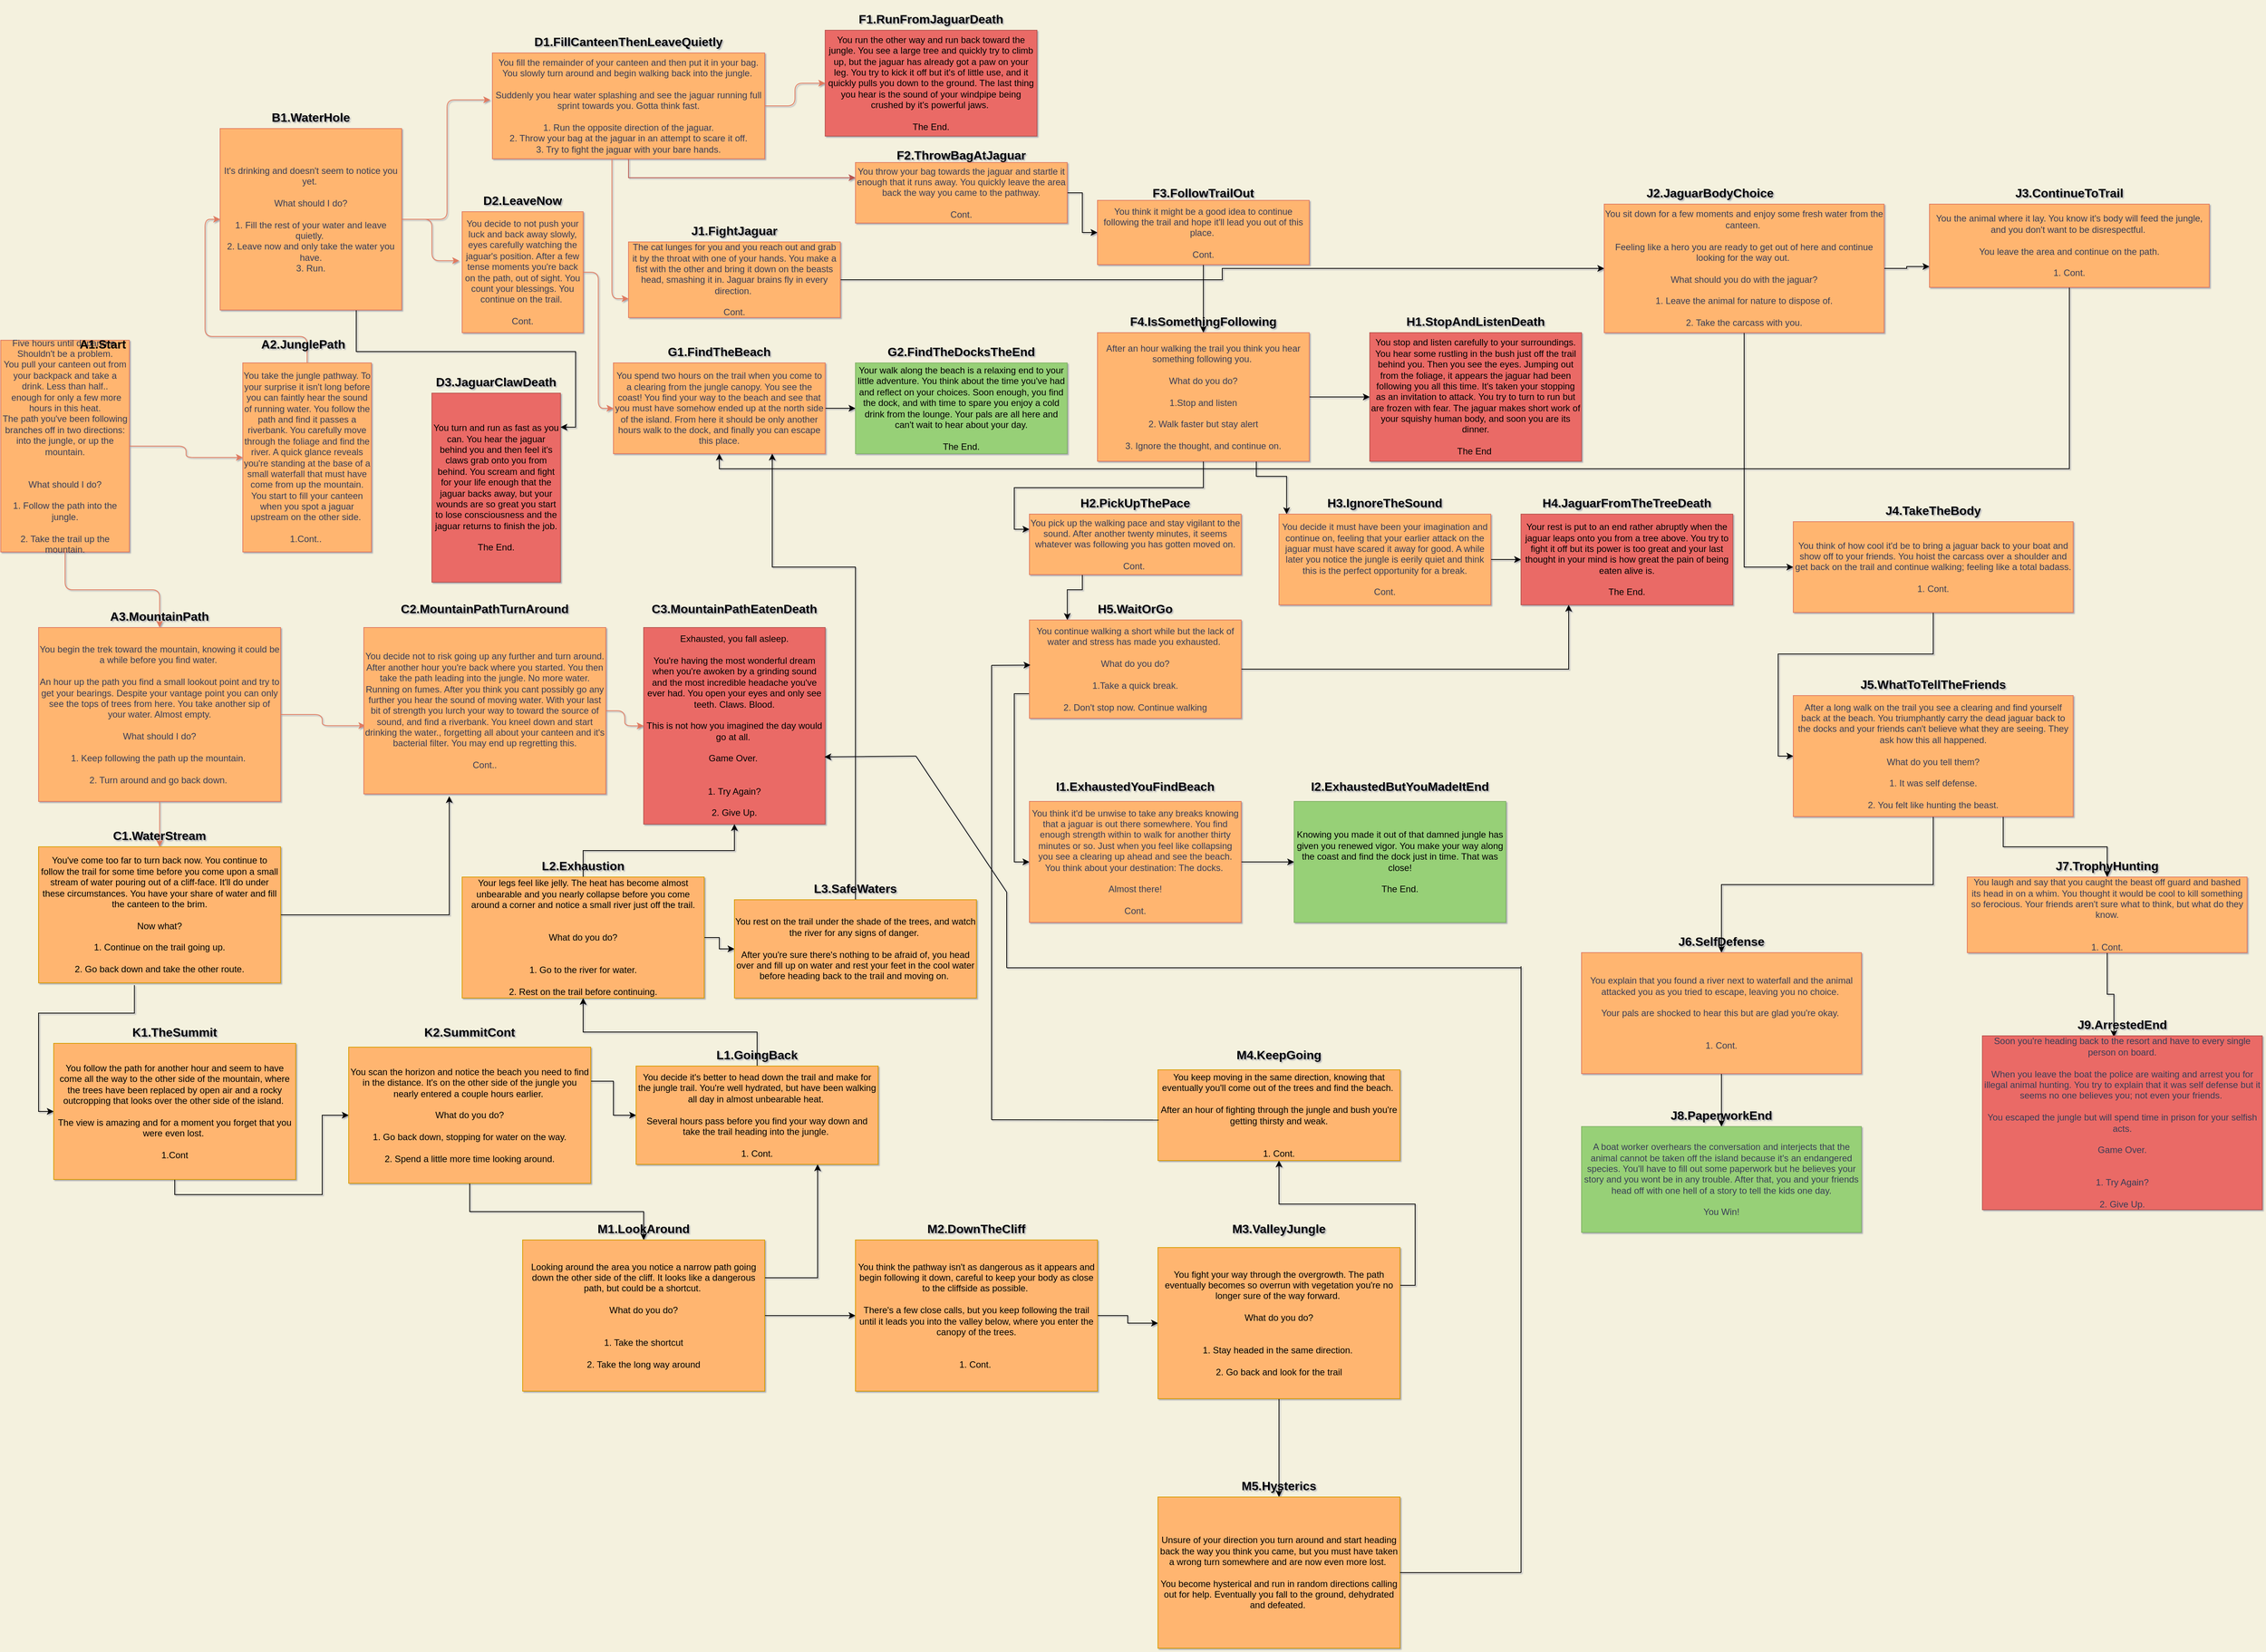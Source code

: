 <mxfile version="14.3.2" type="device"><diagram id="tm8vGsa0D6VirGOynhlP" name="Page-1"><mxGraphModel dx="3875" dy="3334" grid="1" gridSize="10" guides="1" tooltips="1" connect="1" arrows="1" fold="1" page="1" pageScale="1" pageWidth="1920" pageHeight="1200" background="#F4F1DE" math="0" shadow="1"><root><mxCell id="0"/><mxCell id="1" parent="0"/><mxCell id="GaiXpgA30cqzfm9YB74A-4" style="edgeStyle=orthogonalEdgeStyle;curved=0;rounded=1;sketch=0;orthogonalLoop=1;jettySize=auto;html=1;exitX=1;exitY=0.5;exitDx=0;exitDy=0;entryX=0;entryY=0.5;entryDx=0;entryDy=0;strokeColor=#E07A5F;fillColor=#F2CC8F;fontColor=#393C56;" parent="1" source="GaiXpgA30cqzfm9YB74A-1" target="GaiXpgA30cqzfm9YB74A-3" edge="1"><mxGeometry relative="1" as="geometry"/></mxCell><mxCell id="GaiXpgA30cqzfm9YB74A-6" style="edgeStyle=orthogonalEdgeStyle;curved=0;rounded=1;sketch=0;orthogonalLoop=1;jettySize=auto;html=1;exitX=0.5;exitY=1;exitDx=0;exitDy=0;entryX=0.5;entryY=0;entryDx=0;entryDy=0;strokeColor=#E07A5F;fillColor=#F2CC8F;fontColor=#393C56;" parent="1" source="GaiXpgA30cqzfm9YB74A-1" target="GaiXpgA30cqzfm9YB74A-5" edge="1"><mxGeometry relative="1" as="geometry"/></mxCell><mxCell id="GaiXpgA30cqzfm9YB74A-1" value="&lt;div&gt;Five hours until departure. Shouldn't be a problem.&lt;/div&gt;&lt;div&gt;You pull your canteen out from your backpack and take a drink. Less than half..&lt;/div&gt;&lt;div&gt;&amp;nbsp;enough for only a few more hours in this heat.&lt;/div&gt;&lt;div&gt;The path you've been following branches off in two directions: into the jungle, or up the mountain.&lt;/div&gt;&lt;div&gt;&lt;br&gt;&lt;/div&gt;&lt;div&gt;&lt;br&gt;&lt;/div&gt;&lt;div&gt;What should I do?&lt;/div&gt;&lt;div&gt;&lt;br&gt;&lt;/div&gt;&lt;div&gt;1. Follow the path into the jungle.&lt;/div&gt;&lt;div&gt;&lt;br&gt;&lt;/div&gt;&lt;div&gt;2. Take the trail up the mountain.&lt;/div&gt;" style="rounded=0;whiteSpace=wrap;html=1;strokeColor=#E07A5F;fontColor=#393C56;fillColor=#FFB570;" parent="1" vertex="1"><mxGeometry x="-10" y="-1190" width="170" height="280" as="geometry"/></mxCell><mxCell id="GaiXpgA30cqzfm9YB74A-8" style="edgeStyle=orthogonalEdgeStyle;curved=0;rounded=1;sketch=0;orthogonalLoop=1;jettySize=auto;html=1;entryX=0;entryY=0.5;entryDx=0;entryDy=0;strokeColor=#E07A5F;fillColor=#F2CC8F;fontColor=#393C56;" parent="1" source="GaiXpgA30cqzfm9YB74A-3" target="GaiXpgA30cqzfm9YB74A-12" edge="1"><mxGeometry relative="1" as="geometry"><mxPoint x="518" y="-1095.02" as="targetPoint"/></mxGeometry></mxCell><mxCell id="GaiXpgA30cqzfm9YB74A-3" value="You take the jungle pathway. To your surprise it isn't long before you can faintly hear the sound of running water. You follow the path and find it passes a riverbank. You carefully move through the foliage and find the river. A quick glance reveals you're standing at the base of a small waterfall that must have come from up the mountain. You start to fill your canteen when you spot a jaguar upstream on the other side.&amp;nbsp;&lt;br&gt;&lt;br&gt;1.Cont..&amp;nbsp;" style="rounded=0;whiteSpace=wrap;html=1;sketch=0;strokeColor=#E07A5F;fontColor=#393C56;fillColor=#FFB570;" parent="1" vertex="1"><mxGeometry x="310" y="-1160" width="170" height="250" as="geometry"/></mxCell><mxCell id="GaiXpgA30cqzfm9YB74A-28" style="edgeStyle=orthogonalEdgeStyle;curved=0;rounded=1;sketch=0;orthogonalLoop=1;jettySize=auto;html=1;exitX=1;exitY=0.5;exitDx=0;exitDy=0;entryX=0.006;entryY=0.59;entryDx=0;entryDy=0;entryPerimeter=0;strokeColor=#E07A5F;fillColor=#F2CC8F;fontColor=#393C56;" parent="1" source="GaiXpgA30cqzfm9YB74A-5" target="GaiXpgA30cqzfm9YB74A-27" edge="1"><mxGeometry relative="1" as="geometry"/></mxCell><mxCell id="GaiXpgA30cqzfm9YB74A-31" style="edgeStyle=orthogonalEdgeStyle;curved=0;rounded=1;sketch=0;orthogonalLoop=1;jettySize=auto;html=1;exitX=0.5;exitY=1;exitDx=0;exitDy=0;entryX=0.5;entryY=0;entryDx=0;entryDy=0;strokeColor=#E07A5F;fillColor=#F2CC8F;fontColor=#393C56;" parent="1" source="GaiXpgA30cqzfm9YB74A-5" target="GaiXpgA30cqzfm9YB74A-13" edge="1"><mxGeometry relative="1" as="geometry"/></mxCell><mxCell id="GaiXpgA30cqzfm9YB74A-5" value="You begin the trek toward the mountain, knowing it could be a while before you find water.&amp;nbsp;&lt;br&gt;&lt;br&gt;An hour up the path you find a small lookout point and try to get your bearings. Despite your vantage point you can only see the tops of trees from here. You take another sip of your water. Almost empty.&lt;br&gt;&lt;br&gt;What should I do?&lt;br&gt;&lt;br&gt;1. Keep following the path up the mountain.&amp;nbsp;&lt;br&gt;&lt;br&gt;2. Turn around and go back down.&amp;nbsp;" style="rounded=0;whiteSpace=wrap;html=1;sketch=0;strokeColor=#E07A5F;fontColor=#393C56;fillColor=#FFB570;" parent="1" vertex="1"><mxGeometry x="40" y="-810" width="320" height="230" as="geometry"/></mxCell><mxCell id="GaiXpgA30cqzfm9YB74A-17" style="edgeStyle=orthogonalEdgeStyle;curved=0;rounded=1;sketch=0;orthogonalLoop=1;jettySize=auto;html=1;exitX=1;exitY=0.5;exitDx=0;exitDy=0;entryX=-0.008;entryY=0.443;entryDx=0;entryDy=0;entryPerimeter=0;strokeColor=#E07A5F;fillColor=#F2CC8F;fontColor=#393C56;" parent="1" source="GaiXpgA30cqzfm9YB74A-12" target="GaiXpgA30cqzfm9YB74A-16" edge="1"><mxGeometry relative="1" as="geometry"/></mxCell><mxCell id="GaiXpgA30cqzfm9YB74A-19" style="edgeStyle=orthogonalEdgeStyle;curved=0;rounded=1;sketch=0;orthogonalLoop=1;jettySize=auto;html=1;exitX=1;exitY=0.5;exitDx=0;exitDy=0;entryX=-0.025;entryY=0.405;entryDx=0;entryDy=0;entryPerimeter=0;strokeColor=#E07A5F;fillColor=#F2CC8F;fontColor=#393C56;" parent="1" source="GaiXpgA30cqzfm9YB74A-12" target="GaiXpgA30cqzfm9YB74A-18" edge="1"><mxGeometry relative="1" as="geometry"/></mxCell><mxCell id="zBEN7ymQINneWDFqhwuN-60" style="edgeStyle=orthogonalEdgeStyle;rounded=0;orthogonalLoop=1;jettySize=auto;html=1;exitX=0.75;exitY=1;exitDx=0;exitDy=0;entryX=1;entryY=0.18;entryDx=0;entryDy=0;entryPerimeter=0;" parent="1" source="GaiXpgA30cqzfm9YB74A-12" target="zBEN7ymQINneWDFqhwuN-58" edge="1"><mxGeometry relative="1" as="geometry"/></mxCell><mxCell id="GaiXpgA30cqzfm9YB74A-12" value="It's drinking and doesn't seem to notice you yet.&amp;nbsp;&lt;br&gt;&lt;br&gt;What should I do?&lt;br&gt;&lt;br&gt;1. Fill the rest of your water and leave quietly.&amp;nbsp;&lt;br&gt;2. Leave now and only take the water you have.&lt;br&gt;3. Run." style="whiteSpace=wrap;html=1;aspect=fixed;rounded=0;sketch=0;strokeColor=#E07A5F;fontColor=#393C56;fillColor=#FFB570;" parent="1" vertex="1"><mxGeometry x="280" y="-1470" width="240" height="240" as="geometry"/></mxCell><mxCell id="zBEN7ymQINneWDFqhwuN-94" style="edgeStyle=orthogonalEdgeStyle;rounded=0;orthogonalLoop=1;jettySize=auto;html=1;exitX=0.396;exitY=1.017;exitDx=0;exitDy=0;entryX=0;entryY=0.5;entryDx=0;entryDy=0;exitPerimeter=0;" parent="1" source="GaiXpgA30cqzfm9YB74A-13" target="zBEN7ymQINneWDFqhwuN-93" edge="1"><mxGeometry relative="1" as="geometry"/></mxCell><mxCell id="zBEN7ymQINneWDFqhwuN-139" style="edgeStyle=orthogonalEdgeStyle;rounded=0;orthogonalLoop=1;jettySize=auto;html=1;exitX=1;exitY=0.5;exitDx=0;exitDy=0;entryX=0.353;entryY=1.014;entryDx=0;entryDy=0;entryPerimeter=0;" parent="1" source="GaiXpgA30cqzfm9YB74A-13" target="GaiXpgA30cqzfm9YB74A-27" edge="1"><mxGeometry relative="1" as="geometry"/></mxCell><mxCell id="GaiXpgA30cqzfm9YB74A-13" value="&lt;div&gt;You've come too far to turn back now. You continue to follow the trail for some time before you come upon a small stream of water pouring out of a cliff-face. It'll do under these circumstances. You have your share of water and fill the canteen to the brim.&lt;/div&gt;&lt;div&gt;&lt;br&gt;&lt;/div&gt;&lt;div&gt;Now what?&lt;/div&gt;&lt;div&gt;&lt;br&gt;&lt;/div&gt;&lt;div&gt;1. Continue on the trail going up.&lt;/div&gt;&lt;div&gt;&lt;br&gt;&lt;/div&gt;&lt;div&gt;2. Go back down and take the other route.&lt;/div&gt;" style="rounded=0;whiteSpace=wrap;html=1;sketch=0;strokeColor=#d79b00;fillColor=#FFB570;" parent="1" vertex="1"><mxGeometry x="40" y="-520" width="320" height="180" as="geometry"/></mxCell><mxCell id="GaiXpgA30cqzfm9YB74A-25" style="edgeStyle=orthogonalEdgeStyle;curved=0;rounded=1;sketch=0;orthogonalLoop=1;jettySize=auto;html=1;exitX=1;exitY=0.5;exitDx=0;exitDy=0;strokeColor=#E07A5F;fillColor=#F2CC8F;fontColor=#393C56;" parent="1" source="GaiXpgA30cqzfm9YB74A-16" target="GaiXpgA30cqzfm9YB74A-24" edge="1"><mxGeometry relative="1" as="geometry"><Array as="points"><mxPoint x="1040" y="-1500"/><mxPoint x="1040" y="-1530"/></Array></mxGeometry></mxCell><mxCell id="GaiXpgA30cqzfm9YB74A-26" style="edgeStyle=orthogonalEdgeStyle;curved=0;rounded=1;sketch=0;orthogonalLoop=1;jettySize=auto;html=1;exitX=0.439;exitY=1;exitDx=0;exitDy=0;entryX=0;entryY=0.75;entryDx=0;entryDy=0;strokeColor=#E07A5F;fillColor=#F2CC8F;fontColor=#393C56;exitPerimeter=0;" parent="1" source="GaiXpgA30cqzfm9YB74A-16" target="GaiXpgA30cqzfm9YB74A-22" edge="1"><mxGeometry relative="1" as="geometry"/></mxCell><mxCell id="zBEN7ymQINneWDFqhwuN-22" style="edgeStyle=orthogonalEdgeStyle;rounded=0;orthogonalLoop=1;jettySize=auto;html=1;exitX=0.5;exitY=1;exitDx=0;exitDy=0;entryX=0;entryY=0.25;entryDx=0;entryDy=0;fillColor=#f8cecc;strokeColor=#b85450;" parent="1" source="GaiXpgA30cqzfm9YB74A-16" target="zBEN7ymQINneWDFqhwuN-13" edge="1"><mxGeometry relative="1" as="geometry"/></mxCell><mxCell id="GaiXpgA30cqzfm9YB74A-16" value="You fill the remainder of your canteen and then put it in your bag. You slowly turn around and begin walking back into the jungle.&amp;nbsp;&lt;br&gt;&lt;br&gt;Suddenly you hear water splashing and see the jaguar running full sprint towards you. Gotta think fast.&lt;br&gt;&lt;br&gt;1. Run the opposite direction of the jaguar.&lt;br&gt;2. Throw your bag at the jaguar in an attempt to scare it off.&lt;br&gt;3. Try to fight the jaguar with your bare hands.&lt;br&gt;" style="rounded=0;whiteSpace=wrap;html=1;sketch=0;strokeColor=#E07A5F;fontColor=#393C56;fillColor=#FFB570;" parent="1" vertex="1"><mxGeometry x="640" y="-1570" width="360" height="140" as="geometry"/></mxCell><mxCell id="GaiXpgA30cqzfm9YB74A-21" style="edgeStyle=orthogonalEdgeStyle;curved=0;rounded=1;sketch=0;orthogonalLoop=1;jettySize=auto;html=1;exitX=1;exitY=0.5;exitDx=0;exitDy=0;entryX=0;entryY=0.5;entryDx=0;entryDy=0;strokeColor=#E07A5F;fillColor=#F2CC8F;fontColor=#393C56;" parent="1" source="GaiXpgA30cqzfm9YB74A-18" target="GaiXpgA30cqzfm9YB74A-20" edge="1"><mxGeometry relative="1" as="geometry"/></mxCell><mxCell id="GaiXpgA30cqzfm9YB74A-18" value="You decide to not push your luck and back away slowly, eyes carefully watching the jaguar's position. After a few tense moments you're back on the path, out of sight. You count your blessings. You continue on the trail.&amp;nbsp;&lt;br&gt;&lt;br&gt;Cont." style="whiteSpace=wrap;html=1;aspect=fixed;rounded=0;sketch=0;strokeColor=#E07A5F;fontColor=#393C56;fillColor=#FFB570;" parent="1" vertex="1"><mxGeometry x="600" y="-1360" width="160" height="160" as="geometry"/></mxCell><mxCell id="zBEN7ymQINneWDFqhwuN-61" style="edgeStyle=orthogonalEdgeStyle;rounded=0;orthogonalLoop=1;jettySize=auto;html=1;exitX=1;exitY=0.5;exitDx=0;exitDy=0;entryX=0;entryY=0.5;entryDx=0;entryDy=0;" parent="1" source="GaiXpgA30cqzfm9YB74A-20" target="zBEN7ymQINneWDFqhwuN-25" edge="1"><mxGeometry relative="1" as="geometry"/></mxCell><mxCell id="GaiXpgA30cqzfm9YB74A-20" value="You spend two hours on the trail when you come to a clearing from the jungle canopy. You see the coast! You find your way to the beach and see that you must have somehow ended up at the north side of the island. From here it should be only another hours walk to the dock, and finally you can escape this place." style="rounded=0;whiteSpace=wrap;html=1;sketch=0;strokeColor=#E07A5F;fontColor=#393C56;fillColor=#FFB570;" parent="1" vertex="1"><mxGeometry x="800" y="-1160" width="280" height="120" as="geometry"/></mxCell><mxCell id="zBEN7ymQINneWDFqhwuN-64" style="edgeStyle=orthogonalEdgeStyle;rounded=0;orthogonalLoop=1;jettySize=auto;html=1;exitX=1;exitY=0.5;exitDx=0;exitDy=0;entryX=0;entryY=0.5;entryDx=0;entryDy=0;" parent="1" source="GaiXpgA30cqzfm9YB74A-22" target="zBEN7ymQINneWDFqhwuN-62" edge="1"><mxGeometry relative="1" as="geometry"/></mxCell><mxCell id="GaiXpgA30cqzfm9YB74A-22" value="The cat lunges for you and you reach out and grab it by the throat with one of your hands. You make a fist with the other and bring it down on the beasts head, smashing it in. Jaguar brains fly in every direction.&amp;nbsp;&lt;br&gt;&lt;br&gt;Cont." style="rounded=0;whiteSpace=wrap;html=1;sketch=0;strokeColor=#E07A5F;fontColor=#393C56;fillColor=#FFB570;" parent="1" vertex="1"><mxGeometry x="820" y="-1320" width="280" height="100" as="geometry"/></mxCell><mxCell id="GaiXpgA30cqzfm9YB74A-24" value="You run the other way and run back toward the jungle. You see a large tree and quickly try to climb up, but the jaguar has already got a paw on your leg. You try to kick it off but it's of little use, and it quickly pulls you down to the ground. The last thing you hear is the sound of your windpipe being crushed by it's powerful jaws.&amp;nbsp;&lt;br&gt;&lt;br&gt;The End." style="rounded=0;whiteSpace=wrap;html=1;sketch=0;strokeColor=#b85450;fillColor=#EA6B66;" parent="1" vertex="1"><mxGeometry x="1080" y="-1600" width="280" height="140" as="geometry"/></mxCell><mxCell id="GaiXpgA30cqzfm9YB74A-30" style="edgeStyle=orthogonalEdgeStyle;curved=0;rounded=1;sketch=0;orthogonalLoop=1;jettySize=auto;html=1;exitX=1;exitY=0.5;exitDx=0;exitDy=0;entryX=0;entryY=0.5;entryDx=0;entryDy=0;strokeColor=#E07A5F;fillColor=#F2CC8F;fontColor=#393C56;" parent="1" source="GaiXpgA30cqzfm9YB74A-27" target="GaiXpgA30cqzfm9YB74A-29" edge="1"><mxGeometry relative="1" as="geometry"/></mxCell><mxCell id="GaiXpgA30cqzfm9YB74A-27" value="&lt;span&gt;You decide not to risk going up any further and turn around. After another hour you're back where you started. You then take the path leading into the jungle. No more water. Running on fumes. After you think you cant possibly go any further you hear the sound of moving water. With your last bit of strength you lurch your way to toward the source of sound, and find a riverbank. You kneel down and start drinking the water., forgetting all about your canteen and it's bacterial filter. You may end up regretting this.&lt;br&gt;&lt;br&gt;Cont..&lt;br&gt;&lt;/span&gt;" style="rounded=0;whiteSpace=wrap;html=1;sketch=0;strokeColor=#E07A5F;fontColor=#393C56;fillColor=#FFB570;" parent="1" vertex="1"><mxGeometry x="470" y="-810" width="320" height="220" as="geometry"/></mxCell><mxCell id="GaiXpgA30cqzfm9YB74A-29" value="Exhausted, you fall asleep.&lt;br&gt;&lt;br&gt;You're having the most wonderful dream when you're awoken by a grinding sound and the most incredible headache you've ever had. You open your eyes and only see teeth. Claws. Blood.&lt;br&gt;&lt;br&gt;This is not how you imagined the day would go at all.&amp;nbsp;&lt;br&gt;&lt;br&gt;Game Over.&amp;nbsp;&lt;br&gt;&lt;br&gt;&lt;br&gt;1. Try Again?&lt;br&gt;&lt;br&gt;2. Give Up." style="rounded=0;whiteSpace=wrap;html=1;sketch=0;strokeColor=#b85450;fillColor=#EA6B66;" parent="1" vertex="1"><mxGeometry x="840" y="-810" width="240" height="260" as="geometry"/></mxCell><mxCell id="zBEN7ymQINneWDFqhwuN-1" value="&lt;font style=&quot;font-size: 16px&quot;&gt;&lt;b&gt;A1.Start&lt;/b&gt;&lt;/font&gt;" style="text;html=1;strokeColor=none;fillColor=none;align=center;verticalAlign=middle;whiteSpace=wrap;rounded=0;" parent="1" vertex="1"><mxGeometry x="40" y="-1210" width="170" height="50" as="geometry"/></mxCell><mxCell id="zBEN7ymQINneWDFqhwuN-3" value="&lt;font style=&quot;font-size: 16px&quot;&gt;&lt;b&gt;A2.JunglePath&lt;br&gt;&lt;/b&gt;&lt;/font&gt;" style="text;html=1;strokeColor=none;fillColor=none;align=center;verticalAlign=middle;whiteSpace=wrap;rounded=0;" parent="1" vertex="1"><mxGeometry x="300" y="-1210" width="180" height="50" as="geometry"/></mxCell><mxCell id="zBEN7ymQINneWDFqhwuN-4" value="&lt;font style=&quot;font-size: 16px&quot;&gt;&lt;b&gt;A3.MountainPath&lt;br&gt;&lt;/b&gt;&lt;/font&gt;" style="text;html=1;strokeColor=none;fillColor=none;align=center;verticalAlign=middle;whiteSpace=wrap;rounded=0;" parent="1" vertex="1"><mxGeometry x="40" y="-850" width="320" height="50" as="geometry"/></mxCell><mxCell id="zBEN7ymQINneWDFqhwuN-5" value="&lt;font style=&quot;font-size: 16px&quot;&gt;&lt;b&gt;B1.WaterHole&lt;br&gt;&lt;/b&gt;&lt;/font&gt;" style="text;html=1;strokeColor=none;fillColor=none;align=center;verticalAlign=middle;whiteSpace=wrap;rounded=0;" parent="1" vertex="1"><mxGeometry x="280" y="-1510" width="240" height="50" as="geometry"/></mxCell><mxCell id="zBEN7ymQINneWDFqhwuN-6" value="&lt;font style=&quot;font-size: 16px&quot;&gt;&lt;b&gt;C1.WaterStream&lt;br&gt;&lt;/b&gt;&lt;/font&gt;" style="text;html=1;strokeColor=none;fillColor=none;align=center;verticalAlign=middle;whiteSpace=wrap;rounded=0;" parent="1" vertex="1"><mxGeometry x="40" y="-560" width="320" height="50" as="geometry"/></mxCell><mxCell id="zBEN7ymQINneWDFqhwuN-7" value="&lt;font style=&quot;font-size: 16px&quot;&gt;&lt;b&gt;C2.MountainPathTurnAround&lt;br&gt;&lt;/b&gt;&lt;/font&gt;" style="text;html=1;strokeColor=none;fillColor=none;align=center;verticalAlign=middle;whiteSpace=wrap;rounded=0;" parent="1" vertex="1"><mxGeometry x="470" y="-860" width="320" height="50" as="geometry"/></mxCell><mxCell id="zBEN7ymQINneWDFqhwuN-8" value="&lt;font style=&quot;font-size: 16px&quot;&gt;&lt;b&gt;C3.MountainPathEatenDeath&lt;br&gt;&lt;/b&gt;&lt;/font&gt;" style="text;html=1;strokeColor=none;fillColor=none;align=center;verticalAlign=middle;whiteSpace=wrap;rounded=0;" parent="1" vertex="1"><mxGeometry x="840" y="-860" width="240" height="50" as="geometry"/></mxCell><mxCell id="zBEN7ymQINneWDFqhwuN-9" value="&lt;font style=&quot;font-size: 16px&quot;&gt;&lt;b&gt;D1.FillCanteenThenLeaveQuietly&lt;br&gt;&lt;/b&gt;&lt;/font&gt;" style="text;html=1;strokeColor=none;fillColor=none;align=center;verticalAlign=middle;whiteSpace=wrap;rounded=0;" parent="1" vertex="1"><mxGeometry x="640" y="-1610" width="360" height="50" as="geometry"/></mxCell><mxCell id="zBEN7ymQINneWDFqhwuN-10" value="&lt;font style=&quot;font-size: 16px&quot;&gt;&lt;b&gt;D2.LeaveNow&lt;br&gt;&lt;/b&gt;&lt;/font&gt;" style="text;html=1;strokeColor=none;fillColor=none;align=center;verticalAlign=middle;whiteSpace=wrap;rounded=0;" parent="1" vertex="1"><mxGeometry x="600" y="-1400" width="160" height="50" as="geometry"/></mxCell><mxCell id="zBEN7ymQINneWDFqhwuN-11" value="&lt;font style=&quot;font-size: 16px&quot;&gt;&lt;b&gt;F1.RunFromJaguarDeath&lt;br&gt;&lt;/b&gt;&lt;/font&gt;" style="text;html=1;strokeColor=none;fillColor=none;align=center;verticalAlign=middle;whiteSpace=wrap;rounded=0;" parent="1" vertex="1"><mxGeometry x="1080" y="-1640" width="280" height="50" as="geometry"/></mxCell><mxCell id="zBEN7ymQINneWDFqhwuN-12" value="&lt;font style=&quot;font-size: 16px&quot;&gt;&lt;b&gt;J1.FightJaguar&lt;br&gt;&lt;/b&gt;&lt;/font&gt;" style="text;html=1;strokeColor=none;fillColor=none;align=center;verticalAlign=middle;whiteSpace=wrap;rounded=0;" parent="1" vertex="1"><mxGeometry x="820" y="-1360" width="280" height="50" as="geometry"/></mxCell><mxCell id="zBEN7ymQINneWDFqhwuN-28" style="edgeStyle=orthogonalEdgeStyle;rounded=0;orthogonalLoop=1;jettySize=auto;html=1;exitX=1;exitY=0.5;exitDx=0;exitDy=0;entryX=0;entryY=0.5;entryDx=0;entryDy=0;" parent="1" source="zBEN7ymQINneWDFqhwuN-13" target="zBEN7ymQINneWDFqhwuN-27" edge="1"><mxGeometry relative="1" as="geometry"/></mxCell><mxCell id="zBEN7ymQINneWDFqhwuN-13" value="You throw your bag towards the jaguar and startle it enough that it runs away. You quickly leave the area back the way you came to the pathway.&lt;br&gt;&lt;br&gt;Cont." style="rounded=0;whiteSpace=wrap;html=1;sketch=0;strokeColor=#E07A5F;fontColor=#393C56;fillColor=#FFB570;" parent="1" vertex="1"><mxGeometry x="1120" y="-1425" width="280" height="80" as="geometry"/></mxCell><mxCell id="zBEN7ymQINneWDFqhwuN-23" value="&lt;font style=&quot;font-size: 16px&quot;&gt;&lt;b&gt;F2.ThrowBagAtJaguar&lt;br&gt;&lt;/b&gt;&lt;/font&gt;" style="text;html=1;strokeColor=none;fillColor=none;align=center;verticalAlign=middle;whiteSpace=wrap;rounded=0;" parent="1" vertex="1"><mxGeometry x="1120" y="-1460" width="280" height="50" as="geometry"/></mxCell><mxCell id="zBEN7ymQINneWDFqhwuN-24" value="&lt;font style=&quot;font-size: 16px&quot;&gt;&lt;b&gt;G1.FindTheBeach&lt;br&gt;&lt;/b&gt;&lt;/font&gt;" style="text;html=1;strokeColor=none;fillColor=none;align=center;verticalAlign=middle;whiteSpace=wrap;rounded=0;" parent="1" vertex="1"><mxGeometry x="800" y="-1200" width="280" height="50" as="geometry"/></mxCell><mxCell id="zBEN7ymQINneWDFqhwuN-25" value="Your walk along the beach is a relaxing end to your little adventure. You think about the time you've had and reflect on your choices. Soon enough, you find the dock, and with time to spare you enjoy a cold drink from the lounge. Your pals are all here and can't wait to hear about your day.&lt;br&gt;&lt;br&gt;The End." style="rounded=0;whiteSpace=wrap;html=1;sketch=0;strokeColor=#82b366;fillColor=#97D077;" parent="1" vertex="1"><mxGeometry x="1120" y="-1160" width="280" height="120" as="geometry"/></mxCell><mxCell id="zBEN7ymQINneWDFqhwuN-26" value="&lt;font style=&quot;font-size: 16px&quot;&gt;&lt;b&gt;G2.FindTheDocksTheEnd&lt;br&gt;&lt;/b&gt;&lt;/font&gt;" style="text;html=1;strokeColor=none;fillColor=none;align=center;verticalAlign=middle;whiteSpace=wrap;rounded=0;" parent="1" vertex="1"><mxGeometry x="1120" y="-1200" width="280" height="50" as="geometry"/></mxCell><mxCell id="zBEN7ymQINneWDFqhwuN-30" style="edgeStyle=orthogonalEdgeStyle;rounded=0;orthogonalLoop=1;jettySize=auto;html=1;exitX=0.5;exitY=1;exitDx=0;exitDy=0;entryX=0.5;entryY=0;entryDx=0;entryDy=0;" parent="1" source="zBEN7ymQINneWDFqhwuN-27" target="zBEN7ymQINneWDFqhwuN-29" edge="1"><mxGeometry relative="1" as="geometry"/></mxCell><mxCell id="zBEN7ymQINneWDFqhwuN-27" value="You think it might be a good idea to continue following the trail and hope it'll lead you out of this place.&amp;nbsp;&lt;br&gt;&lt;br&gt;Cont." style="rounded=0;whiteSpace=wrap;html=1;sketch=0;strokeColor=#E07A5F;fontColor=#393C56;fillColor=#FFB570;" parent="1" vertex="1"><mxGeometry x="1440" y="-1375" width="280" height="85" as="geometry"/></mxCell><mxCell id="zBEN7ymQINneWDFqhwuN-35" style="edgeStyle=orthogonalEdgeStyle;rounded=0;orthogonalLoop=1;jettySize=auto;html=1;exitX=1;exitY=0.5;exitDx=0;exitDy=0;entryX=0;entryY=0.5;entryDx=0;entryDy=0;" parent="1" source="zBEN7ymQINneWDFqhwuN-29" target="zBEN7ymQINneWDFqhwuN-33" edge="1"><mxGeometry relative="1" as="geometry"/></mxCell><mxCell id="zBEN7ymQINneWDFqhwuN-38" style="edgeStyle=orthogonalEdgeStyle;rounded=0;orthogonalLoop=1;jettySize=auto;html=1;exitX=0.5;exitY=1;exitDx=0;exitDy=0;entryX=0;entryY=0.25;entryDx=0;entryDy=0;" parent="1" source="zBEN7ymQINneWDFqhwuN-29" target="zBEN7ymQINneWDFqhwuN-36" edge="1"><mxGeometry relative="1" as="geometry"/></mxCell><mxCell id="zBEN7ymQINneWDFqhwuN-43" style="edgeStyle=orthogonalEdgeStyle;rounded=0;orthogonalLoop=1;jettySize=auto;html=1;exitX=0.75;exitY=1;exitDx=0;exitDy=0;entryX=0.036;entryY=0.8;entryDx=0;entryDy=0;entryPerimeter=0;" parent="1" source="zBEN7ymQINneWDFqhwuN-29" target="zBEN7ymQINneWDFqhwuN-40" edge="1"><mxGeometry relative="1" as="geometry"/></mxCell><mxCell id="zBEN7ymQINneWDFqhwuN-29" value="After an hour walking the trail you think you hear something following you.&amp;nbsp;&lt;br&gt;&lt;br&gt;What do you do?&lt;br&gt;&lt;br&gt;1.Stop and listen&lt;br&gt;&lt;br&gt;2. Walk faster but stay alert&lt;br&gt;&lt;br&gt;3. Ignore the thought, and continue on." style="rounded=0;whiteSpace=wrap;html=1;sketch=0;strokeColor=#E07A5F;fontColor=#393C56;fillColor=#FFB570;" parent="1" vertex="1"><mxGeometry x="1440" y="-1200" width="280" height="170" as="geometry"/></mxCell><mxCell id="zBEN7ymQINneWDFqhwuN-31" value="&lt;font style=&quot;font-size: 16px&quot;&gt;&lt;b&gt;F3.FollowTrailOut&lt;br&gt;&lt;/b&gt;&lt;/font&gt;" style="text;html=1;strokeColor=none;fillColor=none;align=center;verticalAlign=middle;whiteSpace=wrap;rounded=0;" parent="1" vertex="1"><mxGeometry x="1440" y="-1410" width="280" height="50" as="geometry"/></mxCell><mxCell id="zBEN7ymQINneWDFqhwuN-32" value="&lt;font style=&quot;font-size: 16px&quot;&gt;&lt;b&gt;F4.IsSomethingFollowing&lt;br&gt;&lt;/b&gt;&lt;/font&gt;" style="text;html=1;strokeColor=none;fillColor=none;align=center;verticalAlign=middle;whiteSpace=wrap;rounded=0;" parent="1" vertex="1"><mxGeometry x="1440" y="-1240" width="280" height="50" as="geometry"/></mxCell><mxCell id="zBEN7ymQINneWDFqhwuN-33" value="You stop and listen carefully to your surroundings. You hear some rustling in the bush just off the trail behind you. Then you see the eyes. Jumping out from the foliage, it appears the jaguar had been following you all this time. It's taken your stopping as an invitation to attack. You try to turn to run but are frozen with fear. The jaguar makes short work of your squishy human body, and soon you are its dinner.&lt;br&gt;&lt;br&gt;The End&amp;nbsp;" style="rounded=0;whiteSpace=wrap;html=1;sketch=0;strokeColor=#b85450;fillColor=#EA6B66;" parent="1" vertex="1"><mxGeometry x="1800" y="-1200" width="280" height="170" as="geometry"/></mxCell><mxCell id="zBEN7ymQINneWDFqhwuN-34" value="&lt;font style=&quot;font-size: 16px&quot;&gt;&lt;b&gt;H1.StopAndListenDeath&lt;br&gt;&lt;/b&gt;&lt;/font&gt;" style="text;html=1;strokeColor=none;fillColor=none;align=center;verticalAlign=middle;whiteSpace=wrap;rounded=0;" parent="1" vertex="1"><mxGeometry x="1800" y="-1240" width="280" height="50" as="geometry"/></mxCell><mxCell id="zBEN7ymQINneWDFqhwuN-49" style="edgeStyle=orthogonalEdgeStyle;rounded=0;orthogonalLoop=1;jettySize=auto;html=1;exitX=0.25;exitY=1;exitDx=0;exitDy=0;entryX=0.179;entryY=0.8;entryDx=0;entryDy=0;entryPerimeter=0;" parent="1" source="zBEN7ymQINneWDFqhwuN-36" target="zBEN7ymQINneWDFqhwuN-48" edge="1"><mxGeometry relative="1" as="geometry"/></mxCell><mxCell id="zBEN7ymQINneWDFqhwuN-36" value="You pick up the walking pace and stay vigilant to the sound. After another twenty minutes, it seems whatever was following you has gotten moved on.&lt;br&gt;&lt;br&gt;Cont.&amp;nbsp;" style="rounded=0;whiteSpace=wrap;html=1;sketch=0;strokeColor=#E07A5F;fontColor=#393C56;fillColor=#FFB570;" parent="1" vertex="1"><mxGeometry x="1350" y="-960" width="280" height="80" as="geometry"/></mxCell><mxCell id="zBEN7ymQINneWDFqhwuN-37" value="&lt;font style=&quot;font-size: 16px&quot;&gt;&lt;b&gt;H2.PickUpThePace&lt;/b&gt;&lt;b&gt;&lt;br&gt;&lt;/b&gt;&lt;/font&gt;" style="text;html=1;strokeColor=none;fillColor=none;align=center;verticalAlign=middle;whiteSpace=wrap;rounded=0;" parent="1" vertex="1"><mxGeometry x="1350" y="-1000" width="280" height="50" as="geometry"/></mxCell><mxCell id="zBEN7ymQINneWDFqhwuN-45" style="edgeStyle=orthogonalEdgeStyle;rounded=0;orthogonalLoop=1;jettySize=auto;html=1;exitX=1;exitY=0.5;exitDx=0;exitDy=0;entryX=0;entryY=0.5;entryDx=0;entryDy=0;" parent="1" source="zBEN7ymQINneWDFqhwuN-39" target="zBEN7ymQINneWDFqhwuN-41" edge="1"><mxGeometry relative="1" as="geometry"/></mxCell><mxCell id="zBEN7ymQINneWDFqhwuN-39" value="You decide it must have been your imagination and continue on, feeling that your earlier attack on the jaguar must have scared it away for good. A while later you notice the jungle is eerily quiet and think this is the perfect opportunity for a break.&lt;br&gt;&lt;br&gt;Cont." style="rounded=0;whiteSpace=wrap;html=1;sketch=0;strokeColor=#E07A5F;fontColor=#393C56;fillColor=#FFB570;" parent="1" vertex="1"><mxGeometry x="1680" y="-960" width="280" height="120" as="geometry"/></mxCell><mxCell id="zBEN7ymQINneWDFqhwuN-40" value="&lt;font style=&quot;font-size: 16px&quot;&gt;&lt;b&gt;H3.IgnoreTheSound&lt;br&gt;&lt;/b&gt;&lt;/font&gt;" style="text;html=1;strokeColor=none;fillColor=none;align=center;verticalAlign=middle;whiteSpace=wrap;rounded=0;" parent="1" vertex="1"><mxGeometry x="1680" y="-1000" width="280" height="50" as="geometry"/></mxCell><mxCell id="zBEN7ymQINneWDFqhwuN-41" value="Your rest is put to an end rather abruptly when the jaguar leaps onto you from a tree above. You try to fight it off but its power is too great and your last thought in your mind is how great the pain of being eaten alive is.&lt;br&gt;&lt;br&gt;The End." style="rounded=0;whiteSpace=wrap;html=1;sketch=0;strokeColor=#b85450;fillColor=#EA6B66;" parent="1" vertex="1"><mxGeometry x="2000" y="-960" width="280" height="120" as="geometry"/></mxCell><mxCell id="zBEN7ymQINneWDFqhwuN-46" value="&lt;font style=&quot;font-size: 16px&quot;&gt;&lt;b&gt;H4.JaguarFromTheTreeDeath&lt;br&gt;&lt;/b&gt;&lt;/font&gt;" style="text;html=1;strokeColor=none;fillColor=none;align=center;verticalAlign=middle;whiteSpace=wrap;rounded=0;" parent="1" vertex="1"><mxGeometry x="2000" y="-1000" width="280" height="50" as="geometry"/></mxCell><mxCell id="zBEN7ymQINneWDFqhwuN-51" style="edgeStyle=orthogonalEdgeStyle;rounded=0;orthogonalLoop=1;jettySize=auto;html=1;exitX=1;exitY=0.5;exitDx=0;exitDy=0;entryX=0.225;entryY=1;entryDx=0;entryDy=0;entryPerimeter=0;" parent="1" source="zBEN7ymQINneWDFqhwuN-47" target="zBEN7ymQINneWDFqhwuN-41" edge="1"><mxGeometry relative="1" as="geometry"/></mxCell><mxCell id="zBEN7ymQINneWDFqhwuN-54" style="edgeStyle=orthogonalEdgeStyle;rounded=0;orthogonalLoop=1;jettySize=auto;html=1;exitX=0;exitY=0.75;exitDx=0;exitDy=0;entryX=0;entryY=0.5;entryDx=0;entryDy=0;" parent="1" source="zBEN7ymQINneWDFqhwuN-47" target="zBEN7ymQINneWDFqhwuN-52" edge="1"><mxGeometry relative="1" as="geometry"/></mxCell><mxCell id="zBEN7ymQINneWDFqhwuN-47" value="You continue walking a short while but the lack of water and stress has made you exhausted.&amp;nbsp;&lt;br&gt;&lt;br&gt;What do you do?&lt;br&gt;&lt;br&gt;1.Take a quick break.&lt;br&gt;&lt;br&gt;2. Don't stop now. Continue walking" style="rounded=0;whiteSpace=wrap;html=1;sketch=0;strokeColor=#E07A5F;fontColor=#393C56;fillColor=#FFB570;" parent="1" vertex="1"><mxGeometry x="1350" y="-820" width="280" height="130" as="geometry"/></mxCell><mxCell id="zBEN7ymQINneWDFqhwuN-48" value="&lt;font style=&quot;font-size: 16px&quot;&gt;&lt;b&gt;H5.WaitOrGo&lt;br&gt;&lt;/b&gt;&lt;/font&gt;" style="text;html=1;strokeColor=none;fillColor=none;align=center;verticalAlign=middle;whiteSpace=wrap;rounded=0;" parent="1" vertex="1"><mxGeometry x="1350" y="-860" width="280" height="50" as="geometry"/></mxCell><mxCell id="zBEN7ymQINneWDFqhwuN-56" style="edgeStyle=orthogonalEdgeStyle;rounded=0;orthogonalLoop=1;jettySize=auto;html=1;exitX=1;exitY=0.5;exitDx=0;exitDy=0;entryX=0;entryY=0.5;entryDx=0;entryDy=0;" parent="1" source="zBEN7ymQINneWDFqhwuN-52" target="zBEN7ymQINneWDFqhwuN-55" edge="1"><mxGeometry relative="1" as="geometry"/></mxCell><mxCell id="zBEN7ymQINneWDFqhwuN-52" value="You think it'd be unwise to take any breaks knowing that a jaguar is out there somewhere. You find enough strength within to walk for another thirty minutes or so. Just when you feel like collapsing you see a clearing up ahead and see the beach. You think about your destination: The docks.&amp;nbsp;&lt;br&gt;&lt;br&gt;Almost there!&lt;br&gt;&lt;br&gt;Cont." style="rounded=0;whiteSpace=wrap;html=1;sketch=0;strokeColor=#E07A5F;fontColor=#393C56;fillColor=#FFB570;" parent="1" vertex="1"><mxGeometry x="1350" y="-580" width="280" height="160" as="geometry"/></mxCell><mxCell id="zBEN7ymQINneWDFqhwuN-53" value="&lt;font style=&quot;font-size: 16px&quot;&gt;&lt;b&gt;I1.ExhaustedYouFindBeach&lt;br&gt;&lt;/b&gt;&lt;/font&gt;" style="text;html=1;strokeColor=none;fillColor=none;align=center;verticalAlign=middle;whiteSpace=wrap;rounded=0;" parent="1" vertex="1"><mxGeometry x="1350" y="-625" width="280" height="50" as="geometry"/></mxCell><mxCell id="zBEN7ymQINneWDFqhwuN-55" value="Knowing you made it out of that damned jungle has given you renewed vigor. You make your way along the coast and find the dock just in time. That was close!&lt;br&gt;&lt;br&gt;The End." style="rounded=0;whiteSpace=wrap;html=1;sketch=0;strokeColor=#82b366;fillColor=#97D077;" parent="1" vertex="1"><mxGeometry x="1700" y="-580" width="280" height="160" as="geometry"/></mxCell><mxCell id="zBEN7ymQINneWDFqhwuN-57" value="&lt;font style=&quot;font-size: 16px&quot;&gt;&lt;b&gt;I2.ExhaustedButYouMadeItEnd&lt;br&gt;&lt;/b&gt;&lt;/font&gt;" style="text;html=1;strokeColor=none;fillColor=none;align=center;verticalAlign=middle;whiteSpace=wrap;rounded=0;" parent="1" vertex="1"><mxGeometry x="1700" y="-625" width="280" height="50" as="geometry"/></mxCell><mxCell id="zBEN7ymQINneWDFqhwuN-58" value="You turn and run as fast as you can. You hear the jaguar behind you and then feel it's claws grab onto you from behind. You scream and fight for your life enough that the jaguar backs away, but your wounds are so great you start to lose consciousness and the jaguar returns to finish the job.&lt;br&gt;&lt;br&gt;The End." style="rounded=0;whiteSpace=wrap;html=1;sketch=0;strokeColor=#b85450;fillColor=#EA6B66;" parent="1" vertex="1"><mxGeometry x="560" y="-1120" width="170" height="250" as="geometry"/></mxCell><mxCell id="zBEN7ymQINneWDFqhwuN-59" value="&lt;font style=&quot;font-size: 16px&quot;&gt;&lt;b&gt;D3.JaguarClawDeath&lt;br&gt;&lt;/b&gt;&lt;/font&gt;" style="text;html=1;strokeColor=none;fillColor=none;align=center;verticalAlign=middle;whiteSpace=wrap;rounded=0;" parent="1" vertex="1"><mxGeometry x="560" y="-1160" width="170" height="50" as="geometry"/></mxCell><mxCell id="zBEN7ymQINneWDFqhwuN-67" style="edgeStyle=orthogonalEdgeStyle;rounded=0;orthogonalLoop=1;jettySize=auto;html=1;exitX=1;exitY=0.5;exitDx=0;exitDy=0;entryX=0;entryY=0.75;entryDx=0;entryDy=0;" parent="1" source="zBEN7ymQINneWDFqhwuN-62" target="zBEN7ymQINneWDFqhwuN-66" edge="1"><mxGeometry relative="1" as="geometry"/></mxCell><mxCell id="zBEN7ymQINneWDFqhwuN-73" style="edgeStyle=orthogonalEdgeStyle;rounded=0;orthogonalLoop=1;jettySize=auto;html=1;exitX=0.5;exitY=1;exitDx=0;exitDy=0;entryX=0;entryY=0.5;entryDx=0;entryDy=0;" parent="1" source="zBEN7ymQINneWDFqhwuN-62" target="zBEN7ymQINneWDFqhwuN-70" edge="1"><mxGeometry relative="1" as="geometry"/></mxCell><mxCell id="zBEN7ymQINneWDFqhwuN-62" value="You sit down for a few moments and enjoy some fresh water from the canteen.&amp;nbsp;&lt;br&gt;&lt;br&gt;Feeling like a hero you are ready to get out of here and continue looking for the way out.&amp;nbsp;&lt;br&gt;&lt;br&gt;What should you do with the jaguar?&lt;br&gt;&lt;br&gt;1. Leave the animal for nature to dispose of.&lt;br&gt;&lt;br&gt;2. Take the carcass with you." style="rounded=0;whiteSpace=wrap;html=1;sketch=0;strokeColor=#E07A5F;fontColor=#393C56;fillColor=#FFB570;" parent="1" vertex="1"><mxGeometry x="2110" y="-1370" width="370" height="170" as="geometry"/></mxCell><mxCell id="zBEN7ymQINneWDFqhwuN-63" value="&lt;font style=&quot;font-size: 16px&quot;&gt;&lt;b&gt;J2.JaguarBodyChoice&lt;br&gt;&lt;/b&gt;&lt;/font&gt;" style="text;html=1;strokeColor=none;fillColor=none;align=center;verticalAlign=middle;whiteSpace=wrap;rounded=0;" parent="1" vertex="1"><mxGeometry x="2110" y="-1410" width="280" height="50" as="geometry"/></mxCell><mxCell id="zBEN7ymQINneWDFqhwuN-68" style="edgeStyle=orthogonalEdgeStyle;rounded=0;orthogonalLoop=1;jettySize=auto;html=1;exitX=0.5;exitY=1;exitDx=0;exitDy=0;entryX=0.5;entryY=1;entryDx=0;entryDy=0;" parent="1" source="zBEN7ymQINneWDFqhwuN-66" target="GaiXpgA30cqzfm9YB74A-20" edge="1"><mxGeometry relative="1" as="geometry"/></mxCell><mxCell id="zBEN7ymQINneWDFqhwuN-66" value="You the animal where it lay. You know it's body will feed the jungle, and you don't want to be disrespectful.&amp;nbsp;&lt;br&gt;&lt;br&gt;You leave the area and continue on the path.&lt;br&gt;&lt;br&gt;1. Cont.&lt;br&gt;" style="rounded=0;whiteSpace=wrap;html=1;sketch=0;strokeColor=#E07A5F;fontColor=#393C56;fillColor=#FFB570;" parent="1" vertex="1"><mxGeometry x="2540" y="-1370" width="370" height="110" as="geometry"/></mxCell><mxCell id="zBEN7ymQINneWDFqhwuN-69" value="&lt;font style=&quot;font-size: 16px&quot;&gt;&lt;b&gt;J3.ContinueToTrail&lt;br&gt;&lt;/b&gt;&lt;/font&gt;" style="text;html=1;strokeColor=none;fillColor=none;align=center;verticalAlign=middle;whiteSpace=wrap;rounded=0;" parent="1" vertex="1"><mxGeometry x="2540" y="-1410" width="370" height="50" as="geometry"/></mxCell><mxCell id="zBEN7ymQINneWDFqhwuN-76" style="edgeStyle=orthogonalEdgeStyle;rounded=0;orthogonalLoop=1;jettySize=auto;html=1;exitX=0.5;exitY=1;exitDx=0;exitDy=0;entryX=0;entryY=0.5;entryDx=0;entryDy=0;" parent="1" source="zBEN7ymQINneWDFqhwuN-70" target="zBEN7ymQINneWDFqhwuN-74" edge="1"><mxGeometry relative="1" as="geometry"/></mxCell><mxCell id="zBEN7ymQINneWDFqhwuN-70" value="You think of how cool it'd be to bring a jaguar back to your boat and show off to your friends. You hoist the carcass over a shoulder and get back on the trail and continue walking; feeling like a total badass.&lt;br&gt;&lt;br&gt;1. Cont." style="rounded=0;whiteSpace=wrap;html=1;sketch=0;strokeColor=#E07A5F;fontColor=#393C56;fillColor=#FFB570;" parent="1" vertex="1"><mxGeometry x="2360" y="-950" width="370" height="120" as="geometry"/></mxCell><mxCell id="zBEN7ymQINneWDFqhwuN-71" value="&lt;font style=&quot;font-size: 16px&quot;&gt;&lt;b&gt;J4.TakeTheBody&lt;br&gt;&lt;/b&gt;&lt;/font&gt;" style="text;html=1;strokeColor=none;fillColor=none;align=center;verticalAlign=middle;whiteSpace=wrap;rounded=0;" parent="1" vertex="1"><mxGeometry x="2360" y="-990" width="370" height="50" as="geometry"/></mxCell><mxCell id="zBEN7ymQINneWDFqhwuN-84" style="edgeStyle=orthogonalEdgeStyle;rounded=0;orthogonalLoop=1;jettySize=auto;html=1;exitX=0.5;exitY=1;exitDx=0;exitDy=0;" parent="1" source="zBEN7ymQINneWDFqhwuN-74" target="zBEN7ymQINneWDFqhwuN-77" edge="1"><mxGeometry relative="1" as="geometry"/></mxCell><mxCell id="zBEN7ymQINneWDFqhwuN-87" style="edgeStyle=orthogonalEdgeStyle;rounded=0;orthogonalLoop=1;jettySize=auto;html=1;exitX=0.75;exitY=1;exitDx=0;exitDy=0;" parent="1" source="zBEN7ymQINneWDFqhwuN-74" target="zBEN7ymQINneWDFqhwuN-78" edge="1"><mxGeometry relative="1" as="geometry"/></mxCell><mxCell id="zBEN7ymQINneWDFqhwuN-74" value="After a long walk on the trail you see a clearing and find yourself back at the beach. You triumphantly carry the dead jaguar back to the docks and your friends can't believe what they are seeing. They ask how this all happened.&lt;br&gt;&lt;br&gt;What do you tell them?&lt;br&gt;&lt;br&gt;1. It was self defense.&lt;br&gt;&lt;br&gt;2. You felt like hunting the beast." style="rounded=0;whiteSpace=wrap;html=1;sketch=0;strokeColor=#E07A5F;fontColor=#393C56;fillColor=#FFB570;" parent="1" vertex="1"><mxGeometry x="2360" y="-720" width="370" height="160" as="geometry"/></mxCell><mxCell id="zBEN7ymQINneWDFqhwuN-75" value="&lt;font style=&quot;font-size: 16px&quot;&gt;&lt;b&gt;J5.WhatToTellTheFriends&lt;br&gt;&lt;/b&gt;&lt;/font&gt;" style="text;html=1;strokeColor=none;fillColor=none;align=center;verticalAlign=middle;whiteSpace=wrap;rounded=0;" parent="1" vertex="1"><mxGeometry x="2360" y="-760" width="370" height="50" as="geometry"/></mxCell><mxCell id="zBEN7ymQINneWDFqhwuN-85" style="edgeStyle=orthogonalEdgeStyle;rounded=0;orthogonalLoop=1;jettySize=auto;html=1;exitX=0.5;exitY=1;exitDx=0;exitDy=0;entryX=0.5;entryY=0;entryDx=0;entryDy=0;" parent="1" source="zBEN7ymQINneWDFqhwuN-77" target="zBEN7ymQINneWDFqhwuN-79" edge="1"><mxGeometry relative="1" as="geometry"/></mxCell><mxCell id="zBEN7ymQINneWDFqhwuN-77" value="You explain that you found a river next to waterfall and the animal attacked you as you tried to escape, leaving you no choice.&amp;nbsp;&lt;br&gt;&lt;br&gt;Your pals are shocked to hear this but are glad you're okay.&amp;nbsp;&lt;br&gt;&lt;br&gt;&lt;br&gt;1. Cont." style="rounded=0;whiteSpace=wrap;html=1;sketch=0;strokeColor=#E07A5F;fontColor=#393C56;fillColor=#FFB570;" parent="1" vertex="1"><mxGeometry x="2080" y="-380" width="370" height="160" as="geometry"/></mxCell><mxCell id="zBEN7ymQINneWDFqhwuN-86" style="edgeStyle=orthogonalEdgeStyle;rounded=0;orthogonalLoop=1;jettySize=auto;html=1;exitX=0.5;exitY=1;exitDx=0;exitDy=0;entryX=0.47;entryY=0.007;entryDx=0;entryDy=0;entryPerimeter=0;" parent="1" source="zBEN7ymQINneWDFqhwuN-78" target="zBEN7ymQINneWDFqhwuN-83" edge="1"><mxGeometry relative="1" as="geometry"/></mxCell><mxCell id="zBEN7ymQINneWDFqhwuN-78" value="You laugh and say that you caught the beast off guard and bashed its head in on a whim. You thought it would be cool to kill something so ferocious. Your friends aren't sure what to think, but what do they know.&lt;br&gt;&lt;br&gt;&lt;br&gt;1. Cont." style="rounded=0;whiteSpace=wrap;html=1;sketch=0;strokeColor=#E07A5F;fontColor=#393C56;fillColor=#FFB570;" parent="1" vertex="1"><mxGeometry x="2590" y="-480" width="370" height="100" as="geometry"/></mxCell><mxCell id="zBEN7ymQINneWDFqhwuN-79" value="&lt;span style=&quot;color: rgb(57 , 60 , 86)&quot;&gt;A boat worker overhears the conversation and interjects that the animal cannot be taken off the island because it's an endangered species. You'll have to fill out some paperwork but he believes your story and you wont be in any trouble. After that, you and your friends head off with one hell of a story to tell the kids one day.&lt;br&gt;&lt;br&gt;You Win!&lt;br&gt;&lt;/span&gt;" style="rounded=0;whiteSpace=wrap;html=1;strokeColor=#82b366;fillColor=#97D077;" parent="1" vertex="1"><mxGeometry x="2080" y="-150" width="370" height="140" as="geometry"/></mxCell><mxCell id="zBEN7ymQINneWDFqhwuN-83" value="&lt;span style=&quot;color: rgb(57 , 60 , 86)&quot;&gt;Soon you're heading back to the resort and have to every single person on board.&lt;br&gt;&lt;br&gt;When you leave the boat the police are waiting and arrest you for illegal animal hunting. You try to explain that it was self defense but it seems no one believes you; not even your friends.&amp;nbsp;&lt;br&gt;&lt;br&gt;You escaped the jungle but will spend time in prison for your selfish acts.&lt;br&gt;&lt;br&gt;Game Over.&lt;br&gt;&lt;br&gt;&lt;br&gt;1. Try Again?&lt;br&gt;&lt;br&gt;2. Give Up.&lt;br&gt;&lt;/span&gt;" style="rounded=0;whiteSpace=wrap;html=1;strokeColor=#b85450;fillColor=#EA6B66;" parent="1" vertex="1"><mxGeometry x="2610" y="-270" width="370" height="230" as="geometry"/></mxCell><mxCell id="zBEN7ymQINneWDFqhwuN-88" value="&lt;font style=&quot;font-size: 16px&quot;&gt;&lt;b&gt;J6.SelfDefense&lt;br&gt;&lt;/b&gt;&lt;/font&gt;" style="text;html=1;strokeColor=none;fillColor=none;align=center;verticalAlign=middle;whiteSpace=wrap;rounded=0;" parent="1" vertex="1"><mxGeometry x="2080" y="-420" width="370" height="50" as="geometry"/></mxCell><mxCell id="zBEN7ymQINneWDFqhwuN-89" value="&lt;font style=&quot;font-size: 16px&quot;&gt;&lt;b&gt;J7.TrophyHunting&lt;br&gt;&lt;/b&gt;&lt;/font&gt;" style="text;html=1;strokeColor=none;fillColor=none;align=center;verticalAlign=middle;whiteSpace=wrap;rounded=0;" parent="1" vertex="1"><mxGeometry x="2590" y="-520" width="370" height="50" as="geometry"/></mxCell><mxCell id="zBEN7ymQINneWDFqhwuN-90" value="&lt;font style=&quot;font-size: 16px&quot;&gt;&lt;b&gt;J9.ArrestedEnd&lt;br&gt;&lt;/b&gt;&lt;/font&gt;" style="text;html=1;strokeColor=none;fillColor=none;align=center;verticalAlign=middle;whiteSpace=wrap;rounded=0;" parent="1" vertex="1"><mxGeometry x="2610" y="-310" width="370" height="50" as="geometry"/></mxCell><mxCell id="zBEN7ymQINneWDFqhwuN-91" value="&lt;font style=&quot;font-size: 16px&quot;&gt;&lt;b&gt;J8.PaperworkEnd&lt;br&gt;&lt;/b&gt;&lt;/font&gt;" style="text;html=1;strokeColor=none;fillColor=none;align=center;verticalAlign=middle;whiteSpace=wrap;rounded=0;" parent="1" vertex="1"><mxGeometry x="2080" y="-190" width="370" height="50" as="geometry"/></mxCell><mxCell id="zBEN7ymQINneWDFqhwuN-96" style="edgeStyle=orthogonalEdgeStyle;rounded=0;orthogonalLoop=1;jettySize=auto;html=1;exitX=0.5;exitY=1;exitDx=0;exitDy=0;entryX=0;entryY=0.5;entryDx=0;entryDy=0;" parent="1" source="zBEN7ymQINneWDFqhwuN-93" target="zBEN7ymQINneWDFqhwuN-95" edge="1"><mxGeometry relative="1" as="geometry"/></mxCell><mxCell id="zBEN7ymQINneWDFqhwuN-93" value="&lt;div&gt;You follow the path for another hour and seem to have come all the way to the other side of the mountain, where the trees have been replaced by open air and a rocky outcropping that looks over the other side of the island.&amp;nbsp;&lt;/div&gt;&lt;div&gt;&lt;br&gt;&lt;/div&gt;&lt;div&gt;The view is amazing and for a moment you forget that you were even lost.&amp;nbsp;&lt;/div&gt;&lt;div&gt;&lt;br&gt;&lt;/div&gt;&lt;div&gt;1.Cont&lt;/div&gt;" style="rounded=0;whiteSpace=wrap;html=1;sketch=0;strokeColor=#d79b00;fillColor=#FFB570;" parent="1" vertex="1"><mxGeometry x="60" y="-260" width="320" height="180" as="geometry"/></mxCell><mxCell id="zBEN7ymQINneWDFqhwuN-101" style="edgeStyle=orthogonalEdgeStyle;rounded=0;orthogonalLoop=1;jettySize=auto;html=1;exitX=1;exitY=0.25;exitDx=0;exitDy=0;" parent="1" source="zBEN7ymQINneWDFqhwuN-95" target="zBEN7ymQINneWDFqhwuN-98" edge="1"><mxGeometry relative="1" as="geometry"/></mxCell><mxCell id="zBEN7ymQINneWDFqhwuN-108" style="edgeStyle=orthogonalEdgeStyle;rounded=0;orthogonalLoop=1;jettySize=auto;html=1;exitX=0.5;exitY=1;exitDx=0;exitDy=0;" parent="1" source="zBEN7ymQINneWDFqhwuN-95" target="zBEN7ymQINneWDFqhwuN-107" edge="1"><mxGeometry relative="1" as="geometry"/></mxCell><mxCell id="zBEN7ymQINneWDFqhwuN-95" value="You scan the horizon and notice the beach you need to find in the distance. It's on the other side of the jungle you nearly entered a couple hours earlier.&amp;nbsp;&lt;br&gt;&lt;br&gt;What do you do?&lt;br&gt;&lt;br&gt;1. Go back down, stopping for water on the way.&lt;br&gt;&lt;br&gt;2. Spend a little more time looking around." style="rounded=0;whiteSpace=wrap;html=1;sketch=0;strokeColor=#d79b00;fillColor=#FFB570;" parent="1" vertex="1"><mxGeometry x="450" y="-255" width="320" height="180" as="geometry"/></mxCell><mxCell id="zBEN7ymQINneWDFqhwuN-100" style="edgeStyle=orthogonalEdgeStyle;rounded=0;orthogonalLoop=1;jettySize=auto;html=1;exitX=0.5;exitY=0;exitDx=0;exitDy=0;entryX=0.5;entryY=1;entryDx=0;entryDy=0;" parent="1" source="zBEN7ymQINneWDFqhwuN-98" target="zBEN7ymQINneWDFqhwuN-99" edge="1"><mxGeometry relative="1" as="geometry"/></mxCell><mxCell id="zBEN7ymQINneWDFqhwuN-98" value="You decide it's better to head down the trail and make for the jungle trail. You're well hydrated, but have been walking all day in almost unbearable heat.&amp;nbsp;&lt;br&gt;&lt;br&gt;Several hours pass before you find your way down and take the trail heading into the jungle.&amp;nbsp;&lt;br&gt;&lt;br&gt;1. Cont." style="rounded=0;whiteSpace=wrap;html=1;sketch=0;strokeColor=#d79b00;fillColor=#FFB570;" parent="1" vertex="1"><mxGeometry x="830" y="-230" width="320" height="130" as="geometry"/></mxCell><mxCell id="zBEN7ymQINneWDFqhwuN-102" style="edgeStyle=orthogonalEdgeStyle;rounded=0;orthogonalLoop=1;jettySize=auto;html=1;exitX=0.5;exitY=0;exitDx=0;exitDy=0;entryX=0.5;entryY=1;entryDx=0;entryDy=0;" parent="1" source="zBEN7ymQINneWDFqhwuN-99" target="GaiXpgA30cqzfm9YB74A-29" edge="1"><mxGeometry relative="1" as="geometry"/></mxCell><mxCell id="TpFKixOP73pbQPQFqbaM-2" style="edgeStyle=orthogonalEdgeStyle;rounded=0;orthogonalLoop=1;jettySize=auto;html=1;exitX=1;exitY=0.5;exitDx=0;exitDy=0;entryX=0;entryY=0.5;entryDx=0;entryDy=0;" edge="1" parent="1" source="zBEN7ymQINneWDFqhwuN-99" target="TpFKixOP73pbQPQFqbaM-1"><mxGeometry relative="1" as="geometry"/></mxCell><mxCell id="zBEN7ymQINneWDFqhwuN-99" value="&lt;div&gt;Your legs feel like jelly. The heat has become almost unbearable and you nearly collapse before you come around a corner and notice a small river just off the trail.&lt;/div&gt;&lt;div&gt;&lt;br&gt;&lt;/div&gt;&lt;div&gt;&lt;br&gt;&lt;/div&gt;&lt;div&gt;What do you do?&lt;/div&gt;&lt;div&gt;&lt;br&gt;&lt;/div&gt;&lt;div&gt;&lt;br&gt;&lt;/div&gt;&lt;div&gt;1. Go to the river for water.&lt;/div&gt;&lt;div&gt;&lt;br&gt;&lt;/div&gt;&lt;div&gt;2. Rest on the trail before continuing.&lt;/div&gt;" style="rounded=0;whiteSpace=wrap;html=1;sketch=0;strokeColor=#d79b00;fillColor=#FFB570;" parent="1" vertex="1"><mxGeometry x="600" y="-480" width="320" height="160" as="geometry"/></mxCell><mxCell id="zBEN7ymQINneWDFqhwuN-103" value="&lt;font style=&quot;font-size: 16px&quot;&gt;&lt;b&gt;K1.TheSummit&lt;br&gt;&lt;/b&gt;&lt;/font&gt;" style="text;html=1;strokeColor=none;fillColor=none;align=center;verticalAlign=middle;whiteSpace=wrap;rounded=0;" parent="1" vertex="1"><mxGeometry x="60" y="-300" width="320" height="50" as="geometry"/></mxCell><mxCell id="zBEN7ymQINneWDFqhwuN-104" value="&lt;font style=&quot;font-size: 16px&quot;&gt;&lt;b&gt;K2.SummitCont&lt;br&gt;&lt;/b&gt;&lt;/font&gt;" style="text;html=1;strokeColor=none;fillColor=none;align=center;verticalAlign=middle;whiteSpace=wrap;rounded=0;" parent="1" vertex="1"><mxGeometry x="450" y="-300" width="320" height="50" as="geometry"/></mxCell><mxCell id="zBEN7ymQINneWDFqhwuN-105" value="&lt;font style=&quot;font-size: 16px&quot;&gt;&lt;b&gt;L1.GoingBack&lt;br&gt;&lt;/b&gt;&lt;/font&gt;" style="text;html=1;strokeColor=none;fillColor=none;align=center;verticalAlign=middle;whiteSpace=wrap;rounded=0;" parent="1" vertex="1"><mxGeometry x="830" y="-270" width="320" height="50" as="geometry"/></mxCell><mxCell id="zBEN7ymQINneWDFqhwuN-106" value="&lt;font style=&quot;font-size: 16px&quot;&gt;&lt;b&gt;L2.Exhaustion&lt;br&gt;&lt;/b&gt;&lt;/font&gt;" style="text;html=1;strokeColor=none;fillColor=none;align=center;verticalAlign=middle;whiteSpace=wrap;rounded=0;" parent="1" vertex="1"><mxGeometry x="600" y="-520" width="320" height="50" as="geometry"/></mxCell><mxCell id="zBEN7ymQINneWDFqhwuN-110" style="edgeStyle=orthogonalEdgeStyle;rounded=0;orthogonalLoop=1;jettySize=auto;html=1;exitX=1;exitY=0.25;exitDx=0;exitDy=0;entryX=0.75;entryY=1;entryDx=0;entryDy=0;" parent="1" source="zBEN7ymQINneWDFqhwuN-107" target="zBEN7ymQINneWDFqhwuN-98" edge="1"><mxGeometry relative="1" as="geometry"/></mxCell><mxCell id="zBEN7ymQINneWDFqhwuN-112" style="edgeStyle=orthogonalEdgeStyle;rounded=0;orthogonalLoop=1;jettySize=auto;html=1;exitX=1;exitY=0.5;exitDx=0;exitDy=0;entryX=0;entryY=0.5;entryDx=0;entryDy=0;" parent="1" source="zBEN7ymQINneWDFqhwuN-107" target="zBEN7ymQINneWDFqhwuN-111" edge="1"><mxGeometry relative="1" as="geometry"/></mxCell><mxCell id="zBEN7ymQINneWDFqhwuN-107" value="Looking around the area you notice a narrow path going down the other side of the cliff. It looks like a dangerous path, but could be a shortcut.&amp;nbsp;&lt;br&gt;&lt;br&gt;What do you do?&lt;br&gt;&lt;br&gt;&lt;br&gt;1. Take the shortcut&lt;br&gt;&lt;br&gt;2. Take the long way around" style="rounded=0;whiteSpace=wrap;html=1;sketch=0;strokeColor=#d79b00;fillColor=#FFB570;" parent="1" vertex="1"><mxGeometry x="680" width="320" height="200" as="geometry"/></mxCell><mxCell id="zBEN7ymQINneWDFqhwuN-109" value="&lt;font style=&quot;font-size: 16px&quot;&gt;&lt;b&gt;M1.LookAround&lt;br&gt;&lt;/b&gt;&lt;/font&gt;" style="text;html=1;strokeColor=none;fillColor=none;align=center;verticalAlign=middle;whiteSpace=wrap;rounded=0;" parent="1" vertex="1"><mxGeometry x="680" y="-40" width="320" height="50" as="geometry"/></mxCell><mxCell id="zBEN7ymQINneWDFqhwuN-115" style="edgeStyle=orthogonalEdgeStyle;rounded=0;orthogonalLoop=1;jettySize=auto;html=1;exitX=1;exitY=0.5;exitDx=0;exitDy=0;entryX=0;entryY=0.5;entryDx=0;entryDy=0;" parent="1" source="zBEN7ymQINneWDFqhwuN-111" target="zBEN7ymQINneWDFqhwuN-114" edge="1"><mxGeometry relative="1" as="geometry"/></mxCell><mxCell id="zBEN7ymQINneWDFqhwuN-111" value="You think the pathway isn't as dangerous as it appears and begin following it down, careful to keep your body as close to the cliffside as possible.&amp;nbsp;&lt;br&gt;&lt;br&gt;There's a few close calls, but you keep following the trail until it leads you into the valley below, where you enter the canopy of the trees.&lt;br&gt;&lt;br&gt;&lt;br&gt;1. Cont.&amp;nbsp;" style="rounded=0;whiteSpace=wrap;html=1;sketch=0;strokeColor=#d79b00;fillColor=#FFB570;" parent="1" vertex="1"><mxGeometry x="1120" width="320" height="200" as="geometry"/></mxCell><mxCell id="zBEN7ymQINneWDFqhwuN-113" value="&lt;font style=&quot;font-size: 16px&quot;&gt;&lt;b&gt;M2.DownTheCliff&lt;br&gt;&lt;/b&gt;&lt;/font&gt;" style="text;html=1;strokeColor=none;fillColor=none;align=center;verticalAlign=middle;whiteSpace=wrap;rounded=0;" parent="1" vertex="1"><mxGeometry x="1120" y="-40" width="320" height="50" as="geometry"/></mxCell><mxCell id="zBEN7ymQINneWDFqhwuN-123" style="edgeStyle=orthogonalEdgeStyle;rounded=0;orthogonalLoop=1;jettySize=auto;html=1;exitX=1;exitY=0.25;exitDx=0;exitDy=0;" parent="1" source="zBEN7ymQINneWDFqhwuN-114" target="zBEN7ymQINneWDFqhwuN-117" edge="1"><mxGeometry relative="1" as="geometry"/></mxCell><mxCell id="zBEN7ymQINneWDFqhwuN-132" style="edgeStyle=orthogonalEdgeStyle;rounded=0;orthogonalLoop=1;jettySize=auto;html=1;exitX=0.5;exitY=1;exitDx=0;exitDy=0;" parent="1" source="zBEN7ymQINneWDFqhwuN-114" target="zBEN7ymQINneWDFqhwuN-130" edge="1"><mxGeometry relative="1" as="geometry"/></mxCell><mxCell id="zBEN7ymQINneWDFqhwuN-114" value="You fight your way through the overgrowth. The path eventually becomes so overrun with vegetation you're no longer sure of the way forward.&amp;nbsp;&lt;br&gt;&lt;br&gt;What do you do?&lt;br&gt;&lt;br&gt;&lt;br&gt;1. Stay headed in the same direction.&amp;nbsp;&lt;br&gt;&lt;br&gt;2. Go back and look for the trail" style="rounded=0;whiteSpace=wrap;html=1;sketch=0;strokeColor=#d79b00;fillColor=#FFB570;" parent="1" vertex="1"><mxGeometry x="1520" y="10" width="320" height="200" as="geometry"/></mxCell><mxCell id="zBEN7ymQINneWDFqhwuN-116" value="&lt;font style=&quot;font-size: 16px&quot;&gt;&lt;b&gt;M3.ValleyJungle&lt;br&gt;&lt;/b&gt;&lt;/font&gt;" style="text;html=1;strokeColor=none;fillColor=none;align=center;verticalAlign=middle;whiteSpace=wrap;rounded=0;" parent="1" vertex="1"><mxGeometry x="1520" y="-40" width="320" height="50" as="geometry"/></mxCell><mxCell id="zBEN7ymQINneWDFqhwuN-117" value="You keep moving in the same direction, knowing that eventually you'll come out of the trees and find the beach.&amp;nbsp;&lt;br&gt;&lt;br&gt;After an hour of fighting through the jungle and bush you're getting thirsty and weak.&lt;br&gt;&lt;br&gt;&lt;br&gt;1. Cont." style="rounded=0;whiteSpace=wrap;html=1;sketch=0;strokeColor=#d79b00;fillColor=#FFB570;" parent="1" vertex="1"><mxGeometry x="1520" y="-225" width="320" height="120" as="geometry"/></mxCell><mxCell id="zBEN7ymQINneWDFqhwuN-118" value="&lt;font style=&quot;font-size: 16px&quot;&gt;&lt;b&gt;M4.KeepGoing&lt;br&gt;&lt;/b&gt;&lt;/font&gt;" style="text;html=1;strokeColor=none;fillColor=none;align=center;verticalAlign=middle;whiteSpace=wrap;rounded=0;" parent="1" vertex="1"><mxGeometry x="1520" y="-270" width="320" height="50" as="geometry"/></mxCell><mxCell id="zBEN7ymQINneWDFqhwuN-126" value="" style="endArrow=classic;html=1;entryX=0.005;entryY=0.459;entryDx=0;entryDy=0;entryPerimeter=0;" parent="1" target="zBEN7ymQINneWDFqhwuN-47" edge="1"><mxGeometry width="50" height="50" relative="1" as="geometry"><mxPoint x="1300" y="-760" as="sourcePoint"/><mxPoint x="1350" y="-820" as="targetPoint"/></mxGeometry></mxCell><mxCell id="zBEN7ymQINneWDFqhwuN-128" value="" style="endArrow=none;html=1;" parent="1" edge="1"><mxGeometry width="50" height="50" relative="1" as="geometry"><mxPoint x="1300" y="-159" as="sourcePoint"/><mxPoint x="1300" y="-760" as="targetPoint"/></mxGeometry></mxCell><mxCell id="zBEN7ymQINneWDFqhwuN-129" value="" style="endArrow=none;html=1;entryX=0.003;entryY=0.553;entryDx=0;entryDy=0;entryPerimeter=0;" parent="1" target="zBEN7ymQINneWDFqhwuN-117" edge="1"><mxGeometry width="50" height="50" relative="1" as="geometry"><mxPoint x="1300" y="-159" as="sourcePoint"/><mxPoint x="1350" y="-290" as="targetPoint"/></mxGeometry></mxCell><mxCell id="zBEN7ymQINneWDFqhwuN-130" value="Unsure of your direction you turn around and start heading back the way you think you came, but you must have taken a wrong turn somewhere and are now even more lost.&amp;nbsp;&lt;br&gt;&lt;br&gt;You become hysterical and run in random directions calling out for help. Eventually you fall to the ground, dehydrated and defeated.&amp;nbsp;" style="rounded=0;whiteSpace=wrap;html=1;sketch=0;strokeColor=#d79b00;fillColor=#FFB570;" parent="1" vertex="1"><mxGeometry x="1520" y="340" width="320" height="200" as="geometry"/></mxCell><mxCell id="zBEN7ymQINneWDFqhwuN-131" value="&lt;font style=&quot;font-size: 16px&quot;&gt;&lt;b&gt;M5.Hysterics&lt;br&gt;&lt;/b&gt;&lt;/font&gt;" style="text;html=1;strokeColor=none;fillColor=none;align=center;verticalAlign=middle;whiteSpace=wrap;rounded=0;" parent="1" vertex="1"><mxGeometry x="1520" y="300" width="320" height="50" as="geometry"/></mxCell><mxCell id="zBEN7ymQINneWDFqhwuN-134" value="" style="endArrow=none;html=1;exitX=1;exitY=0.5;exitDx=0;exitDy=0;" parent="1" source="zBEN7ymQINneWDFqhwuN-130" edge="1"><mxGeometry width="50" height="50" relative="1" as="geometry"><mxPoint x="1910" y="190" as="sourcePoint"/><mxPoint x="2000" y="440" as="targetPoint"/></mxGeometry></mxCell><mxCell id="zBEN7ymQINneWDFqhwuN-135" value="" style="endArrow=none;html=1;" parent="1" edge="1"><mxGeometry width="50" height="50" relative="1" as="geometry"><mxPoint x="2000" y="440" as="sourcePoint"/><mxPoint x="2000" y="-362" as="targetPoint"/></mxGeometry></mxCell><mxCell id="zBEN7ymQINneWDFqhwuN-136" value="" style="endArrow=none;html=1;" parent="1" edge="1"><mxGeometry width="50" height="50" relative="1" as="geometry"><mxPoint x="1320" y="-360" as="sourcePoint"/><mxPoint x="2000" y="-360" as="targetPoint"/></mxGeometry></mxCell><mxCell id="zBEN7ymQINneWDFqhwuN-137" value="" style="endArrow=none;html=1;" parent="1" edge="1"><mxGeometry width="50" height="50" relative="1" as="geometry"><mxPoint x="1320" y="-460" as="sourcePoint"/><mxPoint x="1200" y="-640" as="targetPoint"/></mxGeometry></mxCell><mxCell id="zBEN7ymQINneWDFqhwuN-138" value="" style="endArrow=classic;html=1;entryX=0.996;entryY=0.658;entryDx=0;entryDy=0;entryPerimeter=0;" parent="1" target="GaiXpgA30cqzfm9YB74A-29" edge="1"><mxGeometry width="50" height="50" relative="1" as="geometry"><mxPoint x="1200" y="-640" as="sourcePoint"/><mxPoint x="1370" y="-620" as="targetPoint"/></mxGeometry></mxCell><mxCell id="TpFKixOP73pbQPQFqbaM-3" style="edgeStyle=orthogonalEdgeStyle;rounded=0;orthogonalLoop=1;jettySize=auto;html=1;exitX=0.5;exitY=0;exitDx=0;exitDy=0;entryX=0.75;entryY=1;entryDx=0;entryDy=0;" edge="1" parent="1" source="TpFKixOP73pbQPQFqbaM-1" target="GaiXpgA30cqzfm9YB74A-20"><mxGeometry relative="1" as="geometry"><Array as="points"><mxPoint x="1120" y="-890"/><mxPoint x="1010" y="-890"/></Array></mxGeometry></mxCell><mxCell id="TpFKixOP73pbQPQFqbaM-1" value="You rest on the trail under the shade of the trees, and watch the river for any signs of danger.&amp;nbsp;&lt;br&gt;&lt;br&gt;After you're sure there's nothing to be afraid of, you head over and fill up on water and rest your feet in the cool water before heading back to the trail and moving on.&amp;nbsp;" style="rounded=0;whiteSpace=wrap;html=1;sketch=0;strokeColor=#d79b00;fillColor=#FFB570;" vertex="1" parent="1"><mxGeometry x="960" y="-450" width="320" height="130" as="geometry"/></mxCell><mxCell id="TpFKixOP73pbQPQFqbaM-4" value="&lt;font style=&quot;font-size: 16px&quot;&gt;&lt;b&gt;L3.SafeWaters&lt;br&gt;&lt;/b&gt;&lt;/font&gt;" style="text;html=1;strokeColor=none;fillColor=none;align=center;verticalAlign=middle;whiteSpace=wrap;rounded=0;" vertex="1" parent="1"><mxGeometry x="960" y="-490" width="320" height="50" as="geometry"/></mxCell><mxCell id="TpFKixOP73pbQPQFqbaM-5" value="" style="endArrow=none;html=1;" edge="1" parent="1"><mxGeometry width="50" height="50" relative="1" as="geometry"><mxPoint x="1320" y="-360" as="sourcePoint"/><mxPoint x="1320" y="-460" as="targetPoint"/></mxGeometry></mxCell></root></mxGraphModel></diagram></mxfile>
